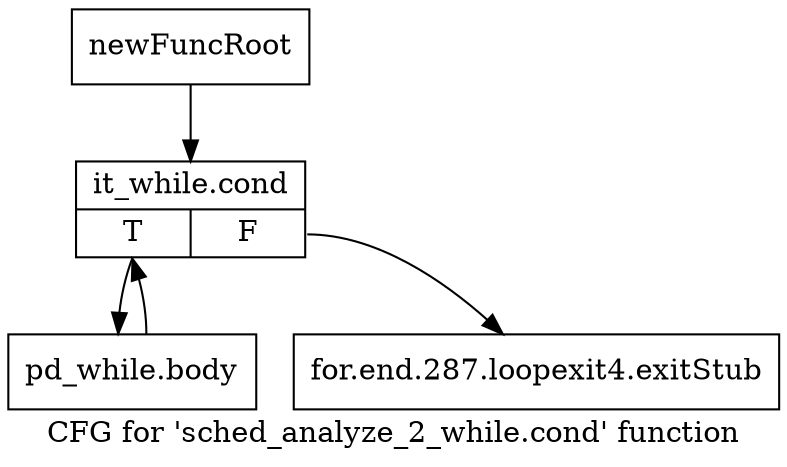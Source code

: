 digraph "CFG for 'sched_analyze_2_while.cond' function" {
	label="CFG for 'sched_analyze_2_while.cond' function";

	Node0xc191aa0 [shape=record,label="{newFuncRoot}"];
	Node0xc191aa0 -> Node0xc191b40;
	Node0xc191af0 [shape=record,label="{for.end.287.loopexit4.exitStub}"];
	Node0xc191b40 [shape=record,label="{it_while.cond|{<s0>T|<s1>F}}"];
	Node0xc191b40:s0 -> Node0xc191b90;
	Node0xc191b40:s1 -> Node0xc191af0;
	Node0xc191b90 [shape=record,label="{pd_while.body}"];
	Node0xc191b90 -> Node0xc191b40;
}
